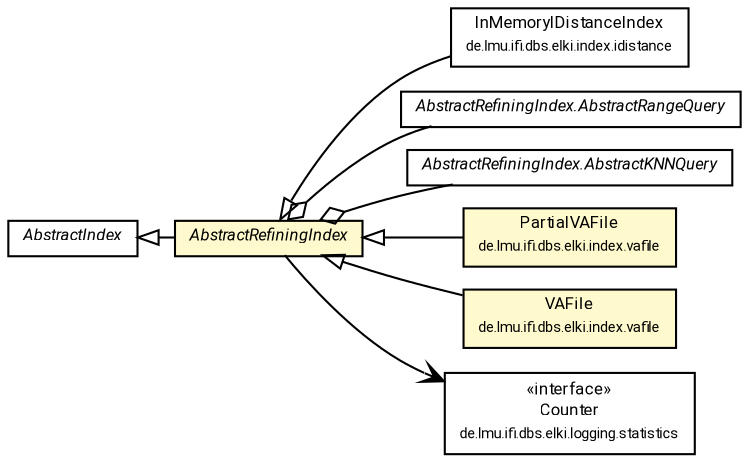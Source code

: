 #!/usr/local/bin/dot
#
# Class diagram 
# Generated by UMLGraph version R5_7_2-60-g0e99a6 (http://www.spinellis.gr/umlgraph/)
#

digraph G {
	graph [fontnames="svg"]
	edge [fontname="Roboto",fontsize=7,labelfontname="Roboto",labelfontsize=7,color="black"];
	node [fontname="Roboto",fontcolor="black",fontsize=8,shape=plaintext,margin=0,width=0,height=0];
	nodesep=0.15;
	ranksep=0.25;
	rankdir=LR;
	// de.lmu.ifi.dbs.elki.index.idistance.InMemoryIDistanceIndex<O>
	c1332564 [label=<<table title="de.lmu.ifi.dbs.elki.index.idistance.InMemoryIDistanceIndex" border="0" cellborder="1" cellspacing="0" cellpadding="2" href="idistance/InMemoryIDistanceIndex.html" target="_parent">
		<tr><td><table border="0" cellspacing="0" cellpadding="1">
		<tr><td align="center" balign="center"> <font face="Roboto">InMemoryIDistanceIndex</font> </td></tr>
		<tr><td align="center" balign="center"> <font face="Roboto" point-size="7.0">de.lmu.ifi.dbs.elki.index.idistance</font> </td></tr>
		</table></td></tr>
		</table>>, URL="idistance/InMemoryIDistanceIndex.html"];
	// de.lmu.ifi.dbs.elki.index.AbstractIndex<O>
	c1334875 [label=<<table title="de.lmu.ifi.dbs.elki.index.AbstractIndex" border="0" cellborder="1" cellspacing="0" cellpadding="2" href="AbstractIndex.html" target="_parent">
		<tr><td><table border="0" cellspacing="0" cellpadding="1">
		<tr><td align="center" balign="center"> <font face="Roboto"><i>AbstractIndex</i></font> </td></tr>
		</table></td></tr>
		</table>>, URL="AbstractIndex.html"];
	// de.lmu.ifi.dbs.elki.index.AbstractRefiningIndex<O>
	c1334876 [label=<<table title="de.lmu.ifi.dbs.elki.index.AbstractRefiningIndex" border="0" cellborder="1" cellspacing="0" cellpadding="2" bgcolor="lemonChiffon" href="AbstractRefiningIndex.html" target="_parent">
		<tr><td><table border="0" cellspacing="0" cellpadding="1">
		<tr><td align="center" balign="center"> <font face="Roboto"><i>AbstractRefiningIndex</i></font> </td></tr>
		</table></td></tr>
		</table>>, URL="AbstractRefiningIndex.html"];
	// de.lmu.ifi.dbs.elki.index.AbstractRefiningIndex<O>.AbstractRangeQuery
	c1334877 [label=<<table title="de.lmu.ifi.dbs.elki.index.AbstractRefiningIndex.AbstractRangeQuery" border="0" cellborder="1" cellspacing="0" cellpadding="2" href="AbstractRefiningIndex.AbstractRangeQuery.html" target="_parent">
		<tr><td><table border="0" cellspacing="0" cellpadding="1">
		<tr><td align="center" balign="center"> <font face="Roboto"><i>AbstractRefiningIndex.AbstractRangeQuery</i></font> </td></tr>
		</table></td></tr>
		</table>>, URL="AbstractRefiningIndex.AbstractRangeQuery.html"];
	// de.lmu.ifi.dbs.elki.index.AbstractRefiningIndex<O>.AbstractKNNQuery
	c1334878 [label=<<table title="de.lmu.ifi.dbs.elki.index.AbstractRefiningIndex.AbstractKNNQuery" border="0" cellborder="1" cellspacing="0" cellpadding="2" href="AbstractRefiningIndex.AbstractKNNQuery.html" target="_parent">
		<tr><td><table border="0" cellspacing="0" cellpadding="1">
		<tr><td align="center" balign="center"> <font face="Roboto"><i>AbstractRefiningIndex.AbstractKNNQuery</i></font> </td></tr>
		</table></td></tr>
		</table>>, URL="AbstractRefiningIndex.AbstractKNNQuery.html"];
	// de.lmu.ifi.dbs.elki.index.vafile.PartialVAFile<V extends de.lmu.ifi.dbs.elki.data.NumberVector>
	c1335166 [label=<<table title="de.lmu.ifi.dbs.elki.index.vafile.PartialVAFile" border="0" cellborder="1" cellspacing="0" cellpadding="2" bgcolor="LemonChiffon" href="vafile/PartialVAFile.html" target="_parent">
		<tr><td><table border="0" cellspacing="0" cellpadding="1">
		<tr><td align="center" balign="center"> <font face="Roboto">PartialVAFile</font> </td></tr>
		<tr><td align="center" balign="center"> <font face="Roboto" point-size="7.0">de.lmu.ifi.dbs.elki.index.vafile</font> </td></tr>
		</table></td></tr>
		</table>>, URL="vafile/PartialVAFile.html"];
	// de.lmu.ifi.dbs.elki.index.vafile.VAFile<V extends de.lmu.ifi.dbs.elki.data.NumberVector>
	c1335174 [label=<<table title="de.lmu.ifi.dbs.elki.index.vafile.VAFile" border="0" cellborder="1" cellspacing="0" cellpadding="2" bgcolor="LemonChiffon" href="vafile/VAFile.html" target="_parent">
		<tr><td><table border="0" cellspacing="0" cellpadding="1">
		<tr><td align="center" balign="center"> <font face="Roboto">VAFile</font> </td></tr>
		<tr><td align="center" balign="center"> <font face="Roboto" point-size="7.0">de.lmu.ifi.dbs.elki.index.vafile</font> </td></tr>
		</table></td></tr>
		</table>>, URL="vafile/VAFile.html"];
	// de.lmu.ifi.dbs.elki.logging.statistics.Counter
	c1335418 [label=<<table title="de.lmu.ifi.dbs.elki.logging.statistics.Counter" border="0" cellborder="1" cellspacing="0" cellpadding="2" href="../logging/statistics/Counter.html" target="_parent">
		<tr><td><table border="0" cellspacing="0" cellpadding="1">
		<tr><td align="center" balign="center"> &#171;interface&#187; </td></tr>
		<tr><td align="center" balign="center"> <font face="Roboto">Counter</font> </td></tr>
		<tr><td align="center" balign="center"> <font face="Roboto" point-size="7.0">de.lmu.ifi.dbs.elki.logging.statistics</font> </td></tr>
		</table></td></tr>
		</table>>, URL="../logging/statistics/Counter.html"];
	// de.lmu.ifi.dbs.elki.index.idistance.InMemoryIDistanceIndex<O> extends de.lmu.ifi.dbs.elki.index.AbstractRefiningIndex<O>
	c1334876 -> c1332564 [arrowtail=empty,dir=back,weight=10];
	// de.lmu.ifi.dbs.elki.index.AbstractRefiningIndex<O> extends de.lmu.ifi.dbs.elki.index.AbstractIndex<O>
	c1334875 -> c1334876 [arrowtail=empty,dir=back,weight=10];
	// de.lmu.ifi.dbs.elki.index.AbstractRefiningIndex<O> has de.lmu.ifi.dbs.elki.index.AbstractRefiningIndex<O>.AbstractRangeQuery
	c1334876 -> c1334877 [arrowhead=none,arrowtail=ediamond,dir=back,weight=4];
	// de.lmu.ifi.dbs.elki.index.AbstractRefiningIndex<O> has de.lmu.ifi.dbs.elki.index.AbstractRefiningIndex<O>.AbstractKNNQuery
	c1334876 -> c1334878 [arrowhead=none,arrowtail=ediamond,dir=back,weight=4];
	// de.lmu.ifi.dbs.elki.index.vafile.PartialVAFile<V extends de.lmu.ifi.dbs.elki.data.NumberVector> extends de.lmu.ifi.dbs.elki.index.AbstractRefiningIndex<O>
	c1334876 -> c1335166 [arrowtail=empty,dir=back,weight=10];
	// de.lmu.ifi.dbs.elki.index.vafile.VAFile<V extends de.lmu.ifi.dbs.elki.data.NumberVector> extends de.lmu.ifi.dbs.elki.index.AbstractRefiningIndex<O>
	c1334876 -> c1335174 [arrowtail=empty,dir=back,weight=10];
	// de.lmu.ifi.dbs.elki.index.AbstractRefiningIndex<O> navassoc de.lmu.ifi.dbs.elki.logging.statistics.Counter
	c1334876 -> c1335418 [arrowhead=open,weight=1];
}

